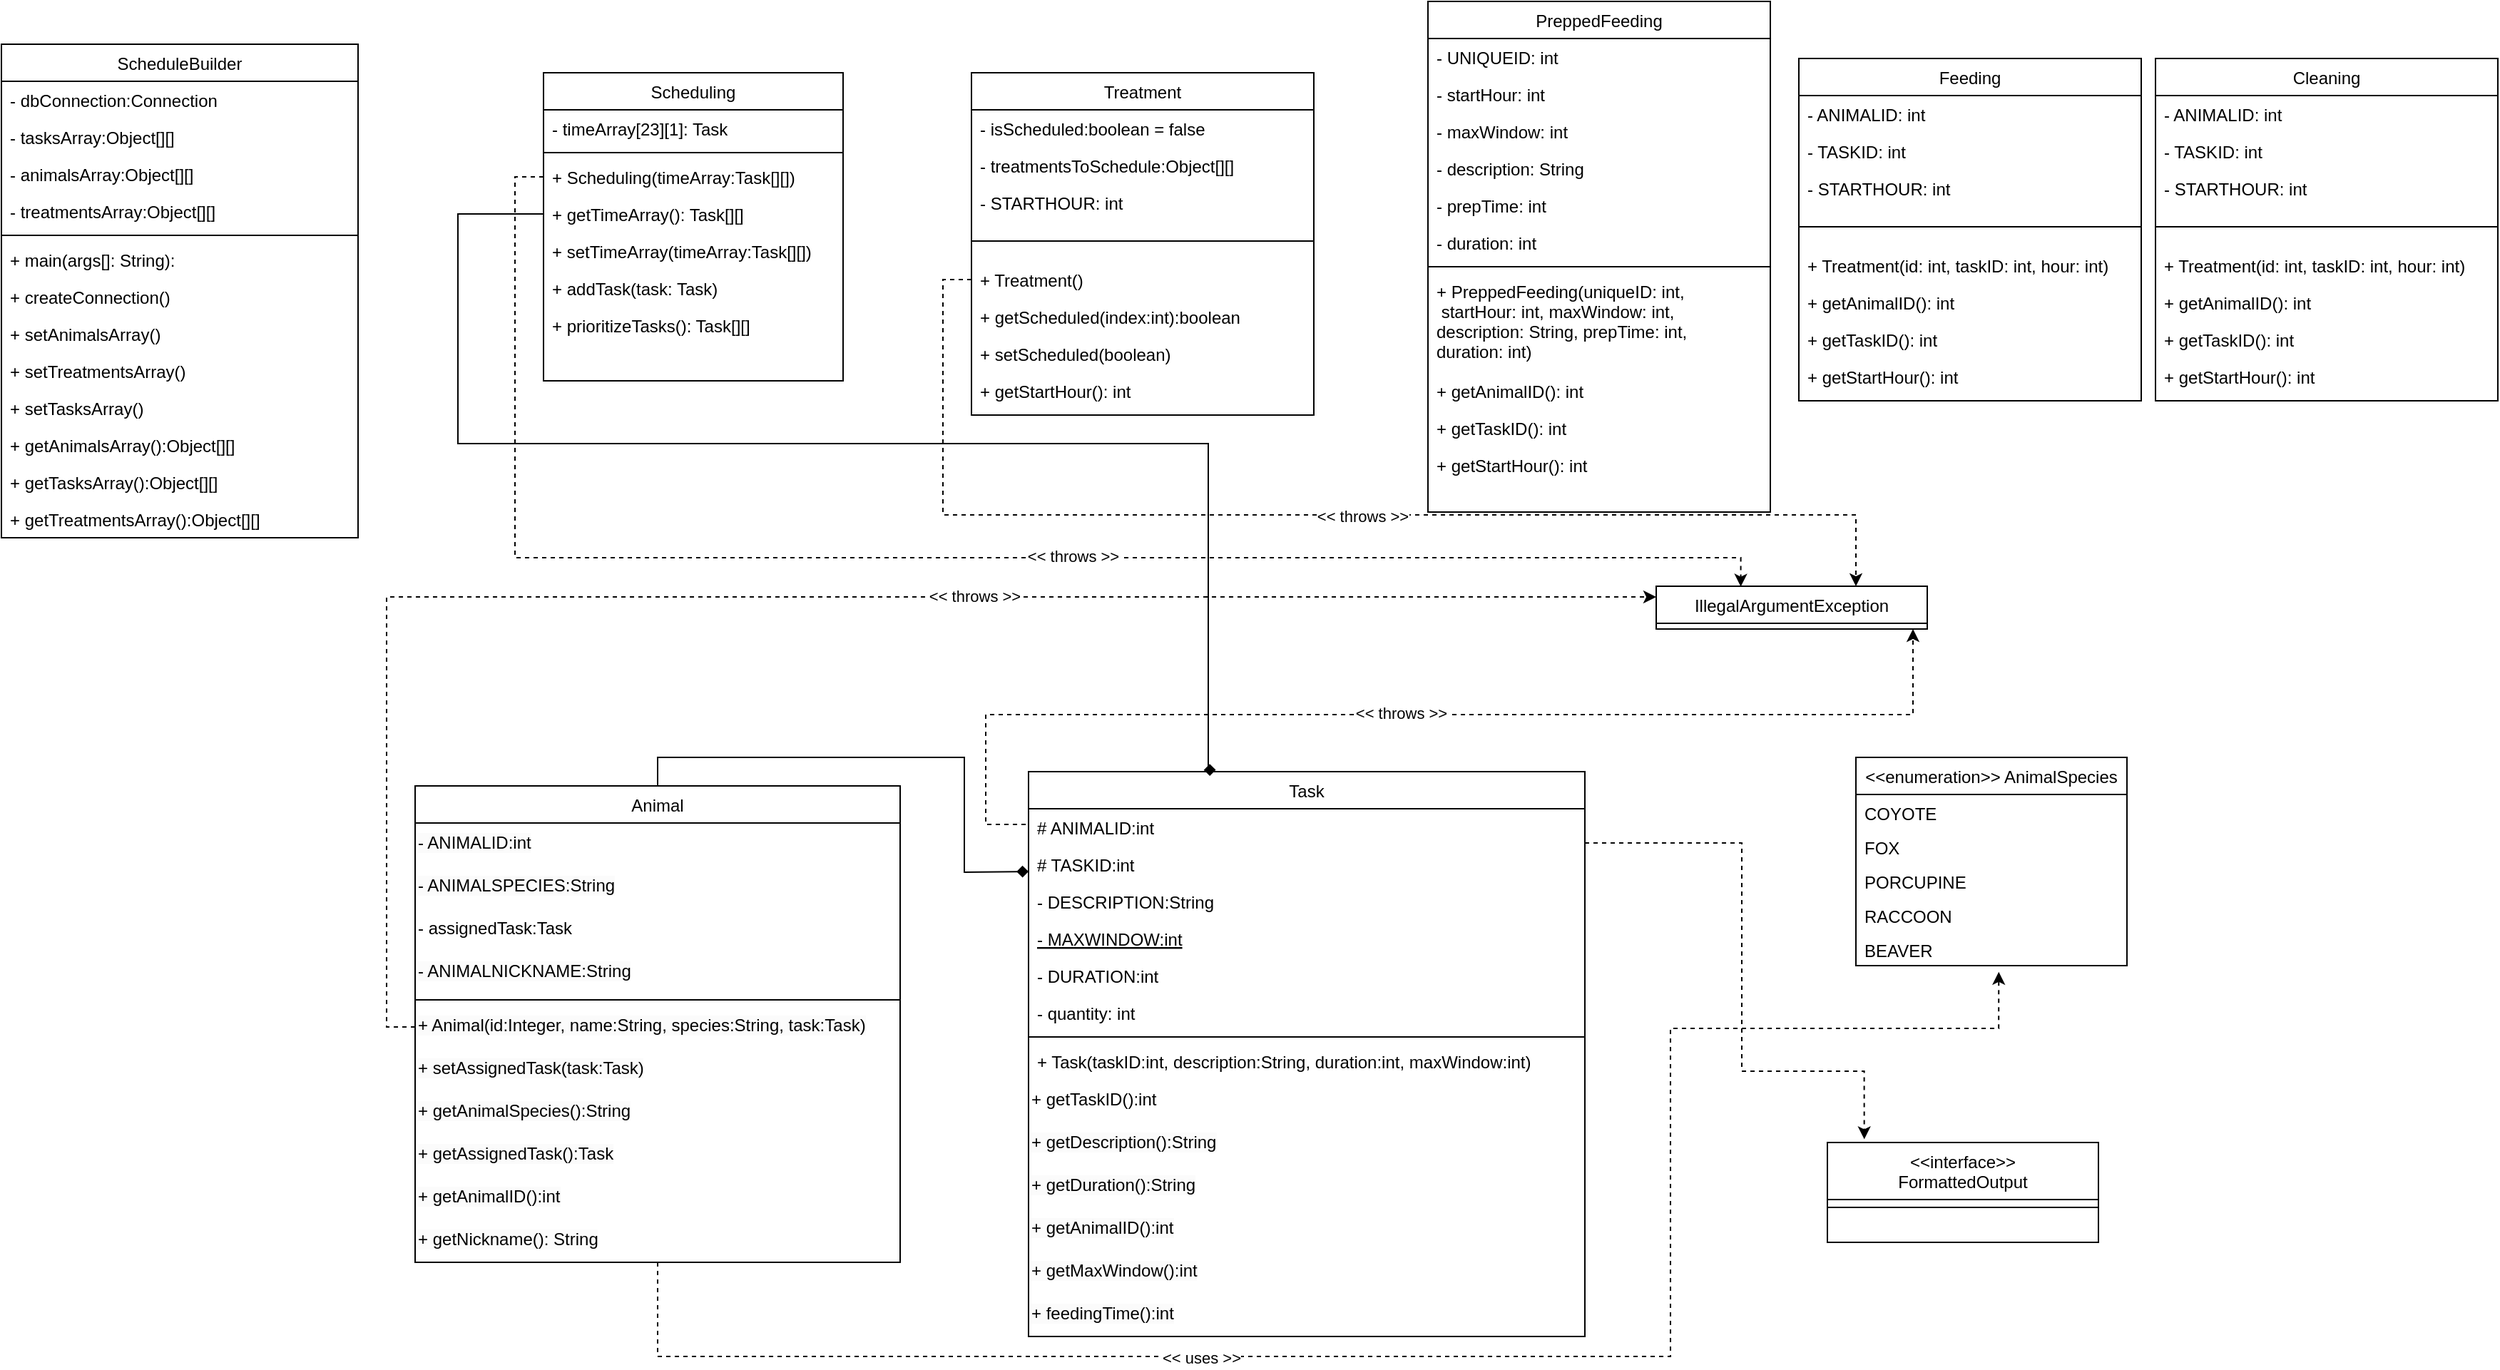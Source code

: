 <mxfile version="21.1.4" type="github">
  <diagram id="C5RBs43oDa-KdzZeNtuy" name="Page-1">
    <mxGraphModel dx="1557.7" dy="661" grid="1" gridSize="10" guides="1" tooltips="1" connect="1" arrows="1" fold="1" page="1" pageScale="1.1" pageWidth="827" pageHeight="1169" math="0" shadow="0">
      <root>
        <mxCell id="WIyWlLk6GJQsqaUBKTNV-0" />
        <mxCell id="WIyWlLk6GJQsqaUBKTNV-1" parent="WIyWlLk6GJQsqaUBKTNV-0" />
        <mxCell id="zkfFHV4jXpPFQw0GAbJ--0" value="Scheduling" style="swimlane;fontStyle=0;align=center;verticalAlign=top;childLayout=stackLayout;horizontal=1;startSize=26;horizontalStack=0;resizeParent=1;resizeLast=0;collapsible=1;marginBottom=0;rounded=0;shadow=0;strokeWidth=1;" parent="WIyWlLk6GJQsqaUBKTNV-1" vertex="1">
          <mxGeometry x="-110" y="50" width="210" height="216" as="geometry">
            <mxRectangle x="230" y="140" width="160" height="26" as="alternateBounds" />
          </mxGeometry>
        </mxCell>
        <mxCell id="zkfFHV4jXpPFQw0GAbJ--1" value="- timeArray[23][1]: Task" style="text;align=left;verticalAlign=top;spacingLeft=4;spacingRight=4;overflow=hidden;rotatable=0;points=[[0,0.5],[1,0.5]];portConstraint=eastwest;" parent="zkfFHV4jXpPFQw0GAbJ--0" vertex="1">
          <mxGeometry y="26" width="210" height="26" as="geometry" />
        </mxCell>
        <mxCell id="zkfFHV4jXpPFQw0GAbJ--4" value="" style="line;html=1;strokeWidth=1;align=left;verticalAlign=middle;spacingTop=-1;spacingLeft=3;spacingRight=3;rotatable=0;labelPosition=right;points=[];portConstraint=eastwest;" parent="zkfFHV4jXpPFQw0GAbJ--0" vertex="1">
          <mxGeometry y="52" width="210" height="8" as="geometry" />
        </mxCell>
        <mxCell id="zkfFHV4jXpPFQw0GAbJ--5" value="+ Scheduling(timeArray:Task[][])" style="text;align=left;verticalAlign=top;spacingLeft=4;spacingRight=4;overflow=hidden;rotatable=0;points=[[0,0.5],[1,0.5]];portConstraint=eastwest;" parent="zkfFHV4jXpPFQw0GAbJ--0" vertex="1">
          <mxGeometry y="60" width="210" height="26" as="geometry" />
        </mxCell>
        <mxCell id="ZW0RrzrD-icC0tRyj8_A-1" value="+ getTimeArray(): Task[][]" style="text;align=left;verticalAlign=top;spacingLeft=4;spacingRight=4;overflow=hidden;rotatable=0;points=[[0,0.5],[1,0.5]];portConstraint=eastwest;" parent="zkfFHV4jXpPFQw0GAbJ--0" vertex="1">
          <mxGeometry y="86" width="210" height="26" as="geometry" />
        </mxCell>
        <mxCell id="ZW0RrzrD-icC0tRyj8_A-2" value="+ setTimeArray(timeArray:Task[][])" style="text;align=left;verticalAlign=top;spacingLeft=4;spacingRight=4;overflow=hidden;rotatable=0;points=[[0,0.5],[1,0.5]];portConstraint=eastwest;" parent="zkfFHV4jXpPFQw0GAbJ--0" vertex="1">
          <mxGeometry y="112" width="210" height="26" as="geometry" />
        </mxCell>
        <mxCell id="ZW0RrzrD-icC0tRyj8_A-3" value="+ addTask(task: Task)" style="text;align=left;verticalAlign=top;spacingLeft=4;spacingRight=4;overflow=hidden;rotatable=0;points=[[0,0.5],[1,0.5]];portConstraint=eastwest;" parent="zkfFHV4jXpPFQw0GAbJ--0" vertex="1">
          <mxGeometry y="138" width="210" height="26" as="geometry" />
        </mxCell>
        <mxCell id="ZW0RrzrD-icC0tRyj8_A-4" value="+ prioritizeTasks(): Task[][]" style="text;align=left;verticalAlign=top;spacingLeft=4;spacingRight=4;overflow=hidden;rotatable=0;points=[[0,0.5],[1,0.5]];portConstraint=eastwest;" parent="zkfFHV4jXpPFQw0GAbJ--0" vertex="1">
          <mxGeometry y="164" width="210" height="26" as="geometry" />
        </mxCell>
        <mxCell id="ZW0RrzrD-icC0tRyj8_A-36" value="Treatment" style="swimlane;fontStyle=0;align=center;verticalAlign=top;childLayout=stackLayout;horizontal=1;startSize=26;horizontalStack=0;resizeParent=1;resizeLast=0;collapsible=1;marginBottom=0;rounded=0;shadow=0;strokeWidth=1;" parent="WIyWlLk6GJQsqaUBKTNV-1" vertex="1">
          <mxGeometry x="190" y="50" width="240" height="240" as="geometry">
            <mxRectangle x="230" y="140" width="160" height="26" as="alternateBounds" />
          </mxGeometry>
        </mxCell>
        <mxCell id="ZW0RrzrD-icC0tRyj8_A-37" value="- isScheduled:boolean = false" style="text;align=left;verticalAlign=top;spacingLeft=4;spacingRight=4;overflow=hidden;rotatable=0;points=[[0,0.5],[1,0.5]];portConstraint=eastwest;" parent="ZW0RrzrD-icC0tRyj8_A-36" vertex="1">
          <mxGeometry y="26" width="240" height="26" as="geometry" />
        </mxCell>
        <mxCell id="ZW0RrzrD-icC0tRyj8_A-38" value="- treatmentsToSchedule:Object[][]" style="text;align=left;verticalAlign=top;spacingLeft=4;spacingRight=4;overflow=hidden;rotatable=0;points=[[0,0.5],[1,0.5]];portConstraint=eastwest;" parent="ZW0RrzrD-icC0tRyj8_A-36" vertex="1">
          <mxGeometry y="52" width="240" height="26" as="geometry" />
        </mxCell>
        <mxCell id="ZW0RrzrD-icC0tRyj8_A-39" value="- STARTHOUR: int" style="text;align=left;verticalAlign=top;spacingLeft=4;spacingRight=4;overflow=hidden;rotatable=0;points=[[0,0.5],[1,0.5]];portConstraint=eastwest;" parent="ZW0RrzrD-icC0tRyj8_A-36" vertex="1">
          <mxGeometry y="78" width="240" height="26" as="geometry" />
        </mxCell>
        <mxCell id="ZW0RrzrD-icC0tRyj8_A-40" value="" style="line;html=1;strokeWidth=1;align=left;verticalAlign=middle;spacingTop=-1;spacingLeft=3;spacingRight=3;rotatable=0;labelPosition=right;points=[];portConstraint=eastwest;" parent="ZW0RrzrD-icC0tRyj8_A-36" vertex="1">
          <mxGeometry y="104" width="240" height="28" as="geometry" />
        </mxCell>
        <mxCell id="ZW0RrzrD-icC0tRyj8_A-41" value="+ Treatment()" style="text;align=left;verticalAlign=top;spacingLeft=4;spacingRight=4;overflow=hidden;rotatable=0;points=[[0,0.5],[1,0.5]];portConstraint=eastwest;" parent="ZW0RrzrD-icC0tRyj8_A-36" vertex="1">
          <mxGeometry y="132" width="240" height="26" as="geometry" />
        </mxCell>
        <mxCell id="ZW0RrzrD-icC0tRyj8_A-42" value="+ getScheduled(index:int):boolean" style="text;align=left;verticalAlign=top;spacingLeft=4;spacingRight=4;overflow=hidden;rotatable=0;points=[[0,0.5],[1,0.5]];portConstraint=eastwest;" parent="ZW0RrzrD-icC0tRyj8_A-36" vertex="1">
          <mxGeometry y="158" width="240" height="26" as="geometry" />
        </mxCell>
        <mxCell id="ZW0RrzrD-icC0tRyj8_A-43" value="+ setScheduled(boolean)" style="text;align=left;verticalAlign=top;spacingLeft=4;spacingRight=4;overflow=hidden;rotatable=0;points=[[0,0.5],[1,0.5]];portConstraint=eastwest;" parent="ZW0RrzrD-icC0tRyj8_A-36" vertex="1">
          <mxGeometry y="184" width="240" height="26" as="geometry" />
        </mxCell>
        <mxCell id="ZW0RrzrD-icC0tRyj8_A-44" value="+ getStartHour(): int" style="text;align=left;verticalAlign=top;spacingLeft=4;spacingRight=4;overflow=hidden;rotatable=0;points=[[0,0.5],[1,0.5]];portConstraint=eastwest;" parent="ZW0RrzrD-icC0tRyj8_A-36" vertex="1">
          <mxGeometry y="210" width="240" height="26" as="geometry" />
        </mxCell>
        <mxCell id="ZW0RrzrD-icC0tRyj8_A-49" value="IllegalArgumentException" style="swimlane;fontStyle=0;align=center;verticalAlign=top;childLayout=stackLayout;horizontal=1;startSize=26;horizontalStack=0;resizeParent=1;resizeLast=0;collapsible=1;marginBottom=0;rounded=0;shadow=0;strokeWidth=1;" parent="WIyWlLk6GJQsqaUBKTNV-1" vertex="1">
          <mxGeometry x="670" y="410" width="190" height="30" as="geometry">
            <mxRectangle x="230" y="140" width="160" height="26" as="alternateBounds" />
          </mxGeometry>
        </mxCell>
        <mxCell id="MWhVOauzqkZ6uhxggD3B-0" value="&lt;&lt;enumeration&gt;&gt; AnimalSpecies" style="swimlane;fontStyle=0;align=center;verticalAlign=top;childLayout=stackLayout;horizontal=1;startSize=26;horizontalStack=0;resizeParent=1;resizeLast=0;collapsible=1;marginBottom=0;rounded=0;shadow=0;strokeWidth=1;" parent="WIyWlLk6GJQsqaUBKTNV-1" vertex="1">
          <mxGeometry x="810" y="530" width="190" height="146" as="geometry">
            <mxRectangle x="230" y="140" width="160" height="26" as="alternateBounds" />
          </mxGeometry>
        </mxCell>
        <mxCell id="MWhVOauzqkZ6uhxggD3B-1" value="COYOTE" style="text;align=left;verticalAlign=top;spacingLeft=4;spacingRight=4;overflow=hidden;rotatable=0;points=[[0,0.5],[1,0.5]];portConstraint=eastwest;" parent="MWhVOauzqkZ6uhxggD3B-0" vertex="1">
          <mxGeometry y="26" width="190" height="24" as="geometry" />
        </mxCell>
        <mxCell id="MWhVOauzqkZ6uhxggD3B-2" value="FOX" style="text;align=left;verticalAlign=top;spacingLeft=4;spacingRight=4;overflow=hidden;rotatable=0;points=[[0,0.5],[1,0.5]];portConstraint=eastwest;" parent="MWhVOauzqkZ6uhxggD3B-0" vertex="1">
          <mxGeometry y="50" width="190" height="24" as="geometry" />
        </mxCell>
        <mxCell id="MWhVOauzqkZ6uhxggD3B-3" value="PORCUPINE" style="text;align=left;verticalAlign=top;spacingLeft=4;spacingRight=4;overflow=hidden;rotatable=0;points=[[0,0.5],[1,0.5]];portConstraint=eastwest;" parent="MWhVOauzqkZ6uhxggD3B-0" vertex="1">
          <mxGeometry y="74" width="190" height="24" as="geometry" />
        </mxCell>
        <mxCell id="MWhVOauzqkZ6uhxggD3B-4" value="RACCOON" style="text;align=left;verticalAlign=top;spacingLeft=4;spacingRight=4;overflow=hidden;rotatable=0;points=[[0,0.5],[1,0.5]];portConstraint=eastwest;" parent="MWhVOauzqkZ6uhxggD3B-0" vertex="1">
          <mxGeometry y="98" width="190" height="24" as="geometry" />
        </mxCell>
        <mxCell id="MWhVOauzqkZ6uhxggD3B-5" value="BEAVER" style="text;align=left;verticalAlign=top;spacingLeft=4;spacingRight=4;overflow=hidden;rotatable=0;points=[[0,0.5],[1,0.5]];portConstraint=eastwest;" parent="MWhVOauzqkZ6uhxggD3B-0" vertex="1">
          <mxGeometry y="122" width="190" height="24" as="geometry" />
        </mxCell>
        <mxCell id="wYJPWy9gco-9xSvVVbpw-0" value="Task" style="swimlane;fontStyle=0;align=center;verticalAlign=top;childLayout=stackLayout;horizontal=1;startSize=26;horizontalStack=0;resizeParent=1;resizeLast=0;collapsible=1;marginBottom=0;rounded=0;shadow=0;strokeWidth=1;" parent="WIyWlLk6GJQsqaUBKTNV-1" vertex="1">
          <mxGeometry x="230" y="540" width="390" height="396" as="geometry">
            <mxRectangle x="340" y="380" width="170" height="26" as="alternateBounds" />
          </mxGeometry>
        </mxCell>
        <mxCell id="2jZy0U7wywk8r4YD3ioU-0" value="# ANIMALID:int&#xa;" style="text;align=left;verticalAlign=top;spacingLeft=4;spacingRight=4;overflow=hidden;rotatable=0;points=[[0,0.5],[1,0.5]];portConstraint=eastwest;" parent="wYJPWy9gco-9xSvVVbpw-0" vertex="1">
          <mxGeometry y="26" width="390" height="26" as="geometry" />
        </mxCell>
        <mxCell id="2jZy0U7wywk8r4YD3ioU-1" value="# TASKID:int&#xa;" style="text;align=left;verticalAlign=top;spacingLeft=4;spacingRight=4;overflow=hidden;rotatable=0;points=[[0,0.5],[1,0.5]];portConstraint=eastwest;" parent="wYJPWy9gco-9xSvVVbpw-0" vertex="1">
          <mxGeometry y="52" width="390" height="26" as="geometry" />
        </mxCell>
        <mxCell id="2jZy0U7wywk8r4YD3ioU-2" value="- DESCRIPTION:String&#xa;" style="text;align=left;verticalAlign=top;spacingLeft=4;spacingRight=4;overflow=hidden;rotatable=0;points=[[0,0.5],[1,0.5]];portConstraint=eastwest;" parent="wYJPWy9gco-9xSvVVbpw-0" vertex="1">
          <mxGeometry y="78" width="390" height="26" as="geometry" />
        </mxCell>
        <mxCell id="2jZy0U7wywk8r4YD3ioU-4" value="- MAXWINDOW:int&#xa;" style="text;align=left;verticalAlign=top;spacingLeft=4;spacingRight=4;overflow=hidden;rotatable=0;points=[[0,0.5],[1,0.5]];portConstraint=eastwest;fontStyle=4" parent="wYJPWy9gco-9xSvVVbpw-0" vertex="1">
          <mxGeometry y="104" width="390" height="26" as="geometry" />
        </mxCell>
        <mxCell id="2jZy0U7wywk8r4YD3ioU-3" value="- DURATION:int&#xa;" style="text;align=left;verticalAlign=top;spacingLeft=4;spacingRight=4;overflow=hidden;rotatable=0;points=[[0,0.5],[1,0.5]];portConstraint=eastwest;" parent="wYJPWy9gco-9xSvVVbpw-0" vertex="1">
          <mxGeometry y="130" width="390" height="26" as="geometry" />
        </mxCell>
        <mxCell id="rJaKhChRW_eWlDIYGMEC-9" value="- quantity: int" style="text;align=left;verticalAlign=top;spacingLeft=4;spacingRight=4;overflow=hidden;rotatable=0;points=[[0,0.5],[1,0.5]];portConstraint=eastwest;" parent="wYJPWy9gco-9xSvVVbpw-0" vertex="1">
          <mxGeometry y="156" width="390" height="26" as="geometry" />
        </mxCell>
        <mxCell id="wYJPWy9gco-9xSvVVbpw-2" value="" style="line;html=1;strokeWidth=1;align=left;verticalAlign=middle;spacingTop=-1;spacingLeft=3;spacingRight=3;rotatable=0;labelPosition=right;points=[];portConstraint=eastwest;" parent="wYJPWy9gco-9xSvVVbpw-0" vertex="1">
          <mxGeometry y="182" width="390" height="8" as="geometry" />
        </mxCell>
        <mxCell id="2jZy0U7wywk8r4YD3ioU-5" value="+ Task(taskID:int, description:String, duration:int, maxWindow:int)" style="text;align=left;verticalAlign=top;spacingLeft=4;spacingRight=4;overflow=hidden;rotatable=0;points=[[0,0.5],[1,0.5]];portConstraint=eastwest;" parent="wYJPWy9gco-9xSvVVbpw-0" vertex="1">
          <mxGeometry y="190" width="390" height="26" as="geometry" />
        </mxCell>
        <mxCell id="2jZy0U7wywk8r4YD3ioU-6" value="+ getTaskID():int" style="text;whiteSpace=wrap;html=1;" parent="wYJPWy9gco-9xSvVVbpw-0" vertex="1">
          <mxGeometry y="216" width="390" height="30" as="geometry" />
        </mxCell>
        <mxCell id="2jZy0U7wywk8r4YD3ioU-7" value="&lt;meta charset=&quot;utf-8&quot;&gt;&lt;span style=&quot;color: rgb(0, 0, 0); font-family: Helvetica; font-size: 12px; font-style: normal; font-variant-ligatures: normal; font-variant-caps: normal; font-weight: 400; letter-spacing: normal; orphans: 2; text-align: left; text-indent: 0px; text-transform: none; widows: 2; word-spacing: 0px; -webkit-text-stroke-width: 0px; background-color: rgb(251, 251, 251); text-decoration-thickness: initial; text-decoration-style: initial; text-decoration-color: initial; float: none; display: inline !important;&quot;&gt;+ getDescription():String&lt;/span&gt;&lt;br style=&quot;border-color: var(--border-color); color: rgb(0, 0, 0); font-family: Helvetica; font-size: 12px; font-style: normal; font-variant-ligatures: normal; font-variant-caps: normal; font-weight: 400; letter-spacing: normal; orphans: 2; text-align: left; text-indent: 0px; text-transform: none; widows: 2; word-spacing: 0px; -webkit-text-stroke-width: 0px; background-color: rgb(251, 251, 251); text-decoration-thickness: initial; text-decoration-style: initial; text-decoration-color: initial;&quot;&gt;" style="text;whiteSpace=wrap;html=1;" parent="wYJPWy9gco-9xSvVVbpw-0" vertex="1">
          <mxGeometry y="246" width="390" height="30" as="geometry" />
        </mxCell>
        <mxCell id="2jZy0U7wywk8r4YD3ioU-8" value="&lt;meta charset=&quot;utf-8&quot;&gt;&lt;span style=&quot;color: rgb(0, 0, 0); font-family: Helvetica; font-size: 12px; font-style: normal; font-variant-ligatures: normal; font-variant-caps: normal; font-weight: 400; letter-spacing: normal; orphans: 2; text-align: left; text-indent: 0px; text-transform: none; widows: 2; word-spacing: 0px; -webkit-text-stroke-width: 0px; background-color: rgb(251, 251, 251); text-decoration-thickness: initial; text-decoration-style: initial; text-decoration-color: initial; float: none; display: inline !important;&quot;&gt;+ getDuration():String&lt;/span&gt;&lt;br style=&quot;border-color: var(--border-color); color: rgb(0, 0, 0); font-family: Helvetica; font-size: 12px; font-style: normal; font-variant-ligatures: normal; font-variant-caps: normal; font-weight: 400; letter-spacing: normal; orphans: 2; text-align: left; text-indent: 0px; text-transform: none; widows: 2; word-spacing: 0px; -webkit-text-stroke-width: 0px; background-color: rgb(251, 251, 251); text-decoration-thickness: initial; text-decoration-style: initial; text-decoration-color: initial;&quot;&gt;" style="text;whiteSpace=wrap;html=1;" parent="wYJPWy9gco-9xSvVVbpw-0" vertex="1">
          <mxGeometry y="276" width="390" height="30" as="geometry" />
        </mxCell>
        <mxCell id="2jZy0U7wywk8r4YD3ioU-10" value="&lt;meta charset=&quot;utf-8&quot;&gt;&lt;span style=&quot;color: rgb(0, 0, 0); font-family: Helvetica; font-size: 12px; font-style: normal; font-variant-ligatures: normal; font-variant-caps: normal; font-weight: 400; letter-spacing: normal; orphans: 2; text-align: left; text-indent: 0px; text-transform: none; widows: 2; word-spacing: 0px; -webkit-text-stroke-width: 0px; background-color: rgb(251, 251, 251); text-decoration-thickness: initial; text-decoration-style: initial; text-decoration-color: initial; float: none; display: inline !important;&quot;&gt;+ getAnimalID():int&lt;/span&gt;&lt;br style=&quot;border-color: var(--border-color); color: rgb(0, 0, 0); font-family: Helvetica; font-size: 12px; font-style: normal; font-variant-ligatures: normal; font-variant-caps: normal; font-weight: 400; letter-spacing: normal; orphans: 2; text-align: left; text-indent: 0px; text-transform: none; widows: 2; word-spacing: 0px; -webkit-text-stroke-width: 0px; background-color: rgb(251, 251, 251); text-decoration-thickness: initial; text-decoration-style: initial; text-decoration-color: initial;&quot;&gt;" style="text;whiteSpace=wrap;html=1;" parent="wYJPWy9gco-9xSvVVbpw-0" vertex="1">
          <mxGeometry y="306" width="390" height="30" as="geometry" />
        </mxCell>
        <mxCell id="2jZy0U7wywk8r4YD3ioU-9" value="&lt;meta charset=&quot;utf-8&quot;&gt;&lt;span style=&quot;color: rgb(0, 0, 0); font-family: Helvetica; font-size: 12px; font-style: normal; font-variant-ligatures: normal; font-variant-caps: normal; font-weight: 400; letter-spacing: normal; orphans: 2; text-align: left; text-indent: 0px; text-transform: none; widows: 2; word-spacing: 0px; -webkit-text-stroke-width: 0px; background-color: rgb(251, 251, 251); text-decoration-thickness: initial; text-decoration-style: initial; text-decoration-color: initial; float: none; display: inline !important;&quot;&gt;+ getMaxWindow():int&lt;/span&gt;&lt;br style=&quot;border-color: var(--border-color); color: rgb(0, 0, 0); font-family: Helvetica; font-size: 12px; font-style: normal; font-variant-ligatures: normal; font-variant-caps: normal; font-weight: 400; letter-spacing: normal; orphans: 2; text-align: left; text-indent: 0px; text-transform: none; widows: 2; word-spacing: 0px; -webkit-text-stroke-width: 0px; background-color: rgb(251, 251, 251); text-decoration-thickness: initial; text-decoration-style: initial; text-decoration-color: initial;&quot;&gt;" style="text;whiteSpace=wrap;html=1;" parent="wYJPWy9gco-9xSvVVbpw-0" vertex="1">
          <mxGeometry y="336" width="390" height="30" as="geometry" />
        </mxCell>
        <mxCell id="2jZy0U7wywk8r4YD3ioU-11" value="&lt;meta charset=&quot;utf-8&quot;&gt;&lt;span style=&quot;color: rgb(0, 0, 0); font-family: Helvetica; font-size: 12px; font-style: normal; font-variant-ligatures: normal; font-variant-caps: normal; font-weight: 400; letter-spacing: normal; orphans: 2; text-align: left; text-indent: 0px; text-transform: none; widows: 2; word-spacing: 0px; -webkit-text-stroke-width: 0px; background-color: rgb(251, 251, 251); text-decoration-thickness: initial; text-decoration-style: initial; text-decoration-color: initial; float: none; display: inline !important;&quot;&gt;+ feedingTime():int&lt;/span&gt;" style="text;whiteSpace=wrap;html=1;" parent="wYJPWy9gco-9xSvVVbpw-0" vertex="1">
          <mxGeometry y="366" width="390" height="30" as="geometry" />
        </mxCell>
        <mxCell id="iai8KwxCSRWLVhYw6KOw-28" style="edgeStyle=orthogonalEdgeStyle;rounded=0;orthogonalLoop=1;jettySize=auto;html=1;exitX=0.5;exitY=0;exitDx=0;exitDy=0;endArrow=diamond;endFill=1;" parent="WIyWlLk6GJQsqaUBKTNV-1" source="wYJPWy9gco-9xSvVVbpw-4" edge="1">
          <mxGeometry relative="1" as="geometry">
            <mxPoint x="230" y="610" as="targetPoint" />
          </mxGeometry>
        </mxCell>
        <mxCell id="wYJPWy9gco-9xSvVVbpw-4" value="Animal" style="swimlane;fontStyle=0;align=center;verticalAlign=top;childLayout=stackLayout;horizontal=1;startSize=26;horizontalStack=0;resizeParent=1;resizeLast=0;collapsible=1;marginBottom=0;rounded=0;shadow=0;strokeWidth=1;" parent="WIyWlLk6GJQsqaUBKTNV-1" vertex="1">
          <mxGeometry x="-200" y="550" width="340" height="334" as="geometry">
            <mxRectangle x="340" y="380" width="170" height="26" as="alternateBounds" />
          </mxGeometry>
        </mxCell>
        <mxCell id="2jZy0U7wywk8r4YD3ioU-12" value="&lt;meta charset=&quot;utf-8&quot;&gt;&lt;span style=&quot;color: rgb(0, 0, 0); font-family: Helvetica; font-size: 12px; font-style: normal; font-variant-ligatures: normal; font-variant-caps: normal; font-weight: 400; letter-spacing: normal; orphans: 2; text-align: left; text-indent: 0px; text-transform: none; widows: 2; word-spacing: 0px; -webkit-text-stroke-width: 0px; background-color: rgb(251, 251, 251); text-decoration-thickness: initial; text-decoration-style: initial; text-decoration-color: initial; float: none; display: inline !important;&quot;&gt;- ANIMALID:int&lt;/span&gt;&lt;br style=&quot;border-color: var(--border-color); padding: 0px; margin: 0px; color: rgb(0, 0, 0); font-family: Helvetica; font-size: 12px; font-style: normal; font-variant-ligatures: normal; font-variant-caps: normal; font-weight: 400; letter-spacing: normal; orphans: 2; text-align: left; text-indent: 0px; text-transform: none; widows: 2; word-spacing: 0px; -webkit-text-stroke-width: 0px; background-color: rgb(251, 251, 251); text-decoration-thickness: initial; text-decoration-style: initial; text-decoration-color: initial;&quot;&gt;" style="text;whiteSpace=wrap;html=1;" parent="wYJPWy9gco-9xSvVVbpw-4" vertex="1">
          <mxGeometry y="26" width="340" height="30" as="geometry" />
        </mxCell>
        <mxCell id="2jZy0U7wywk8r4YD3ioU-14" value="&lt;meta charset=&quot;utf-8&quot;&gt;&lt;span style=&quot;color: rgb(0, 0, 0); font-family: Helvetica; font-size: 12px; font-style: normal; font-variant-ligatures: normal; font-variant-caps: normal; font-weight: 400; letter-spacing: normal; orphans: 2; text-align: left; text-indent: 0px; text-transform: none; widows: 2; word-spacing: 0px; -webkit-text-stroke-width: 0px; background-color: rgb(251, 251, 251); text-decoration-thickness: initial; text-decoration-style: initial; text-decoration-color: initial; float: none; display: inline !important;&quot;&gt;- ANIMALSPECIES:String&lt;/span&gt;&lt;br style=&quot;border-color: var(--border-color); padding: 0px; margin: 0px; color: rgb(0, 0, 0); font-family: Helvetica; font-size: 12px; font-style: normal; font-variant-ligatures: normal; font-variant-caps: normal; font-weight: 400; letter-spacing: normal; orphans: 2; text-align: left; text-indent: 0px; text-transform: none; widows: 2; word-spacing: 0px; -webkit-text-stroke-width: 0px; background-color: rgb(251, 251, 251); text-decoration-thickness: initial; text-decoration-style: initial; text-decoration-color: initial;&quot;&gt;" style="text;whiteSpace=wrap;html=1;" parent="wYJPWy9gco-9xSvVVbpw-4" vertex="1">
          <mxGeometry y="56" width="340" height="30" as="geometry" />
        </mxCell>
        <mxCell id="2jZy0U7wywk8r4YD3ioU-15" value="- assignedTask:Task&lt;div style=&quot;border-color: var(--border-color); padding: 0px; margin: 0px;&quot;&gt;&lt;br style=&quot;border-color: var(--border-color); padding: 0px; margin: 0px; color: rgb(0, 0, 0); font-family: Helvetica; font-size: 12px; font-style: normal; font-variant-ligatures: normal; font-variant-caps: normal; font-weight: 400; letter-spacing: normal; orphans: 2; text-align: left; text-indent: 0px; text-transform: none; widows: 2; word-spacing: 0px; -webkit-text-stroke-width: 0px; background-color: rgb(251, 251, 251); text-decoration-thickness: initial; text-decoration-style: initial; text-decoration-color: initial;&quot;&gt;&lt;/div&gt;" style="text;whiteSpace=wrap;html=1;" parent="wYJPWy9gco-9xSvVVbpw-4" vertex="1">
          <mxGeometry y="86" width="340" height="30" as="geometry" />
        </mxCell>
        <mxCell id="2jZy0U7wywk8r4YD3ioU-13" value="&lt;meta charset=&quot;utf-8&quot;&gt;&lt;span style=&quot;color: rgb(0, 0, 0); font-family: Helvetica; font-size: 12px; font-style: normal; font-variant-ligatures: normal; font-variant-caps: normal; font-weight: 400; letter-spacing: normal; orphans: 2; text-align: left; text-indent: 0px; text-transform: none; widows: 2; word-spacing: 0px; -webkit-text-stroke-width: 0px; background-color: rgb(251, 251, 251); text-decoration-thickness: initial; text-decoration-style: initial; text-decoration-color: initial; float: none; display: inline !important;&quot;&gt;- ANIMALNICKNAME:String&lt;/span&gt;&lt;br style=&quot;border-color: var(--border-color); padding: 0px; margin: 0px; color: rgb(0, 0, 0); font-family: Helvetica; font-size: 12px; font-style: normal; font-variant-ligatures: normal; font-variant-caps: normal; font-weight: 400; letter-spacing: normal; orphans: 2; text-align: left; text-indent: 0px; text-transform: none; widows: 2; word-spacing: 0px; -webkit-text-stroke-width: 0px; background-color: rgb(251, 251, 251); text-decoration-thickness: initial; text-decoration-style: initial; text-decoration-color: initial;&quot;&gt;" style="text;whiteSpace=wrap;html=1;" parent="wYJPWy9gco-9xSvVVbpw-4" vertex="1">
          <mxGeometry y="116" width="340" height="30" as="geometry" />
        </mxCell>
        <mxCell id="wYJPWy9gco-9xSvVVbpw-6" value="" style="line;html=1;strokeWidth=1;align=left;verticalAlign=middle;spacingTop=-1;spacingLeft=3;spacingRight=3;rotatable=0;labelPosition=right;points=[];portConstraint=eastwest;" parent="wYJPWy9gco-9xSvVVbpw-4" vertex="1">
          <mxGeometry y="146" width="340" height="8" as="geometry" />
        </mxCell>
        <mxCell id="2jZy0U7wywk8r4YD3ioU-16" value="&lt;meta charset=&quot;utf-8&quot;&gt;&lt;span style=&quot;color: rgb(0, 0, 0); font-family: Helvetica; font-size: 12px; font-style: normal; font-variant-ligatures: normal; font-variant-caps: normal; font-weight: 400; letter-spacing: normal; orphans: 2; text-align: left; text-indent: 0px; text-transform: none; widows: 2; word-spacing: 0px; -webkit-text-stroke-width: 0px; background-color: rgb(251, 251, 251); text-decoration-thickness: initial; text-decoration-style: initial; text-decoration-color: initial; float: none; display: inline !important;&quot;&gt;+ Animal(id:Integer, name:String, species:String, task:Task)&lt;/span&gt;&lt;br style=&quot;border-color: var(--border-color); color: rgb(0, 0, 0); font-family: Helvetica; font-size: 12px; font-style: normal; font-variant-ligatures: normal; font-variant-caps: normal; font-weight: 400; letter-spacing: normal; orphans: 2; text-align: left; text-indent: 0px; text-transform: none; widows: 2; word-spacing: 0px; -webkit-text-stroke-width: 0px; background-color: rgb(251, 251, 251); text-decoration-thickness: initial; text-decoration-style: initial; text-decoration-color: initial;&quot;&gt;" style="text;whiteSpace=wrap;html=1;" parent="wYJPWy9gco-9xSvVVbpw-4" vertex="1">
          <mxGeometry y="154" width="340" height="30" as="geometry" />
        </mxCell>
        <mxCell id="2jZy0U7wywk8r4YD3ioU-17" value="&lt;span style=&quot;color: rgb(0, 0, 0); font-family: Helvetica; font-size: 12px; font-style: normal; font-variant-ligatures: normal; font-variant-caps: normal; font-weight: 400; letter-spacing: normal; orphans: 2; text-align: left; text-indent: 0px; text-transform: none; widows: 2; word-spacing: 0px; -webkit-text-stroke-width: 0px; background-color: rgb(251, 251, 251); text-decoration-thickness: initial; text-decoration-style: initial; text-decoration-color: initial; float: none; display: inline !important;&quot;&gt;+ setAssignedTask(task:Task)&lt;/span&gt;" style="text;whiteSpace=wrap;html=1;" parent="wYJPWy9gco-9xSvVVbpw-4" vertex="1">
          <mxGeometry y="184" width="340" height="30" as="geometry" />
        </mxCell>
        <mxCell id="2jZy0U7wywk8r4YD3ioU-19" value="&lt;span style=&quot;color: rgb(0, 0, 0); font-family: Helvetica; font-size: 12px; font-style: normal; font-variant-ligatures: normal; font-variant-caps: normal; font-weight: 400; letter-spacing: normal; orphans: 2; text-align: left; text-indent: 0px; text-transform: none; widows: 2; word-spacing: 0px; -webkit-text-stroke-width: 0px; background-color: rgb(251, 251, 251); text-decoration-thickness: initial; text-decoration-style: initial; text-decoration-color: initial; float: none; display: inline !important;&quot;&gt;+ getAnimalSpecies():String&lt;/span&gt;" style="text;whiteSpace=wrap;html=1;" parent="wYJPWy9gco-9xSvVVbpw-4" vertex="1">
          <mxGeometry y="214" width="340" height="30" as="geometry" />
        </mxCell>
        <mxCell id="2jZy0U7wywk8r4YD3ioU-20" value="&lt;span style=&quot;color: rgb(0, 0, 0); font-family: Helvetica; font-size: 12px; font-style: normal; font-variant-ligatures: normal; font-variant-caps: normal; font-weight: 400; letter-spacing: normal; orphans: 2; text-align: left; text-indent: 0px; text-transform: none; widows: 2; word-spacing: 0px; -webkit-text-stroke-width: 0px; background-color: rgb(251, 251, 251); text-decoration-thickness: initial; text-decoration-style: initial; text-decoration-color: initial; float: none; display: inline !important;&quot;&gt;+ getAssignedTask():Task&lt;/span&gt;" style="text;whiteSpace=wrap;html=1;" parent="wYJPWy9gco-9xSvVVbpw-4" vertex="1">
          <mxGeometry y="244" width="340" height="30" as="geometry" />
        </mxCell>
        <mxCell id="2jZy0U7wywk8r4YD3ioU-18" value="&lt;meta charset=&quot;utf-8&quot;&gt;&lt;span style=&quot;color: rgb(0, 0, 0); font-family: Helvetica; font-size: 12px; font-style: normal; font-variant-ligatures: normal; font-variant-caps: normal; font-weight: 400; letter-spacing: normal; orphans: 2; text-align: left; text-indent: 0px; text-transform: none; widows: 2; word-spacing: 0px; -webkit-text-stroke-width: 0px; background-color: rgb(251, 251, 251); text-decoration-thickness: initial; text-decoration-style: initial; text-decoration-color: initial; float: none; display: inline !important;&quot;&gt;+ getAnimalID():int&lt;/span&gt;&lt;br style=&quot;border-color: var(--border-color); color: rgb(0, 0, 0); font-family: Helvetica; font-size: 12px; font-style: normal; font-variant-ligatures: normal; font-variant-caps: normal; font-weight: 400; letter-spacing: normal; orphans: 2; text-align: left; text-indent: 0px; text-transform: none; widows: 2; word-spacing: 0px; -webkit-text-stroke-width: 0px; background-color: rgb(251, 251, 251); text-decoration-thickness: initial; text-decoration-style: initial; text-decoration-color: initial;&quot;&gt;" style="text;whiteSpace=wrap;html=1;" parent="wYJPWy9gco-9xSvVVbpw-4" vertex="1">
          <mxGeometry y="274" width="340" height="30" as="geometry" />
        </mxCell>
        <mxCell id="0lbH8aEp9QwGblIDrLCp-0" value="&lt;span style=&quot;color: rgb(0, 0, 0); font-family: Helvetica; font-size: 12px; font-style: normal; font-variant-ligatures: normal; font-variant-caps: normal; font-weight: 400; letter-spacing: normal; orphans: 2; text-align: left; text-indent: 0px; text-transform: none; widows: 2; word-spacing: 0px; -webkit-text-stroke-width: 0px; background-color: rgb(251, 251, 251); text-decoration-thickness: initial; text-decoration-style: initial; text-decoration-color: initial; float: none; display: inline !important;&quot;&gt;+ getNickname(): String&lt;/span&gt;" style="text;whiteSpace=wrap;html=1;" parent="wYJPWy9gco-9xSvVVbpw-4" vertex="1">
          <mxGeometry y="304" width="340" height="30" as="geometry" />
        </mxCell>
        <mxCell id="wYJPWy9gco-9xSvVVbpw-8" value="&lt;&lt;interface&gt;&gt;&#xa;FormattedOutput&#xa;" style="swimlane;fontStyle=0;align=center;verticalAlign=top;childLayout=stackLayout;horizontal=1;startSize=40;horizontalStack=0;resizeParent=1;resizeLast=0;collapsible=1;marginBottom=0;rounded=0;shadow=0;strokeWidth=1;" parent="WIyWlLk6GJQsqaUBKTNV-1" vertex="1">
          <mxGeometry x="790" y="800" width="190" height="70" as="geometry">
            <mxRectangle x="340" y="380" width="170" height="26" as="alternateBounds" />
          </mxGeometry>
        </mxCell>
        <mxCell id="iai8KwxCSRWLVhYw6KOw-11" style="edgeStyle=orthogonalEdgeStyle;rounded=0;orthogonalLoop=1;jettySize=auto;html=1;exitX=0;exitY=0.5;exitDx=0;exitDy=0;dashed=1;" parent="WIyWlLk6GJQsqaUBKTNV-1" source="2jZy0U7wywk8r4YD3ioU-5" edge="1">
          <mxGeometry relative="1" as="geometry">
            <mxPoint x="850" y="440" as="targetPoint" />
            <Array as="points">
              <mxPoint x="230" y="577" />
              <mxPoint x="200" y="577" />
              <mxPoint x="200" y="500" />
              <mxPoint x="850" y="500" />
              <mxPoint x="850" y="440" />
            </Array>
          </mxGeometry>
        </mxCell>
        <mxCell id="iai8KwxCSRWLVhYw6KOw-19" value="&amp;lt;&amp;lt; throws &amp;gt;&amp;gt;" style="edgeLabel;html=1;align=center;verticalAlign=middle;resizable=0;points=[];" parent="iai8KwxCSRWLVhYw6KOw-11" vertex="1" connectable="0">
          <mxGeometry x="0.146" y="1" relative="1" as="geometry">
            <mxPoint as="offset" />
          </mxGeometry>
        </mxCell>
        <mxCell id="iai8KwxCSRWLVhYw6KOw-12" style="edgeStyle=orthogonalEdgeStyle;rounded=0;orthogonalLoop=1;jettySize=auto;html=1;exitX=0;exitY=0.5;exitDx=0;exitDy=0;dashed=1;" parent="WIyWlLk6GJQsqaUBKTNV-1" source="ZW0RrzrD-icC0tRyj8_A-41" edge="1">
          <mxGeometry relative="1" as="geometry">
            <mxPoint x="810" y="410" as="targetPoint" />
            <Array as="points">
              <mxPoint x="170" y="195" />
              <mxPoint x="170" y="360" />
              <mxPoint x="810" y="360" />
              <mxPoint x="810" y="407" />
            </Array>
          </mxGeometry>
        </mxCell>
        <mxCell id="iai8KwxCSRWLVhYw6KOw-20" value="&amp;lt;&amp;lt; throws &amp;gt;&amp;gt;" style="edgeLabel;html=1;align=center;verticalAlign=middle;resizable=0;points=[];" parent="iai8KwxCSRWLVhYw6KOw-12" vertex="1" connectable="0">
          <mxGeometry x="0.094" y="-1" relative="1" as="geometry">
            <mxPoint as="offset" />
          </mxGeometry>
        </mxCell>
        <mxCell id="iai8KwxCSRWLVhYw6KOw-13" style="edgeStyle=orthogonalEdgeStyle;rounded=0;orthogonalLoop=1;jettySize=auto;html=1;exitX=0;exitY=0.5;exitDx=0;exitDy=0;entryX=0.312;entryY=0.01;entryDx=0;entryDy=0;entryPerimeter=0;dashed=1;" parent="WIyWlLk6GJQsqaUBKTNV-1" source="zkfFHV4jXpPFQw0GAbJ--5" target="ZW0RrzrD-icC0tRyj8_A-49" edge="1">
          <mxGeometry relative="1" as="geometry">
            <mxPoint x="730" y="400" as="targetPoint" />
            <Array as="points">
              <mxPoint x="-130" y="123" />
              <mxPoint x="-130" y="390" />
              <mxPoint x="729" y="390" />
            </Array>
          </mxGeometry>
        </mxCell>
        <mxCell id="iai8KwxCSRWLVhYw6KOw-21" value="&amp;lt;&amp;lt; throws &amp;gt;&amp;gt;" style="edgeLabel;html=1;align=center;verticalAlign=middle;resizable=0;points=[];" parent="iai8KwxCSRWLVhYw6KOw-13" vertex="1" connectable="0">
          <mxGeometry x="0.162" y="1" relative="1" as="geometry">
            <mxPoint as="offset" />
          </mxGeometry>
        </mxCell>
        <mxCell id="iai8KwxCSRWLVhYw6KOw-14" style="edgeStyle=orthogonalEdgeStyle;rounded=0;orthogonalLoop=1;jettySize=auto;html=1;exitX=0;exitY=0.5;exitDx=0;exitDy=0;entryX=0;entryY=0.25;entryDx=0;entryDy=0;shadow=0;dashed=1;" parent="WIyWlLk6GJQsqaUBKTNV-1" source="2jZy0U7wywk8r4YD3ioU-16" target="ZW0RrzrD-icC0tRyj8_A-49" edge="1">
          <mxGeometry relative="1" as="geometry" />
        </mxCell>
        <mxCell id="iai8KwxCSRWLVhYw6KOw-24" value="&amp;lt;&amp;lt; throws &amp;gt;&amp;gt;" style="edgeLabel;html=1;align=center;verticalAlign=middle;resizable=0;points=[];" parent="iai8KwxCSRWLVhYw6KOw-14" vertex="1" connectable="0">
          <mxGeometry x="0.21" y="1" relative="1" as="geometry">
            <mxPoint as="offset" />
          </mxGeometry>
        </mxCell>
        <mxCell id="iai8KwxCSRWLVhYw6KOw-25" style="edgeStyle=orthogonalEdgeStyle;rounded=0;orthogonalLoop=1;jettySize=auto;html=1;exitX=0.5;exitY=1;exitDx=0;exitDy=0;entryX=0.527;entryY=1.184;entryDx=0;entryDy=0;entryPerimeter=0;dashed=1;" parent="WIyWlLk6GJQsqaUBKTNV-1" source="0lbH8aEp9QwGblIDrLCp-0" target="MWhVOauzqkZ6uhxggD3B-5" edge="1">
          <mxGeometry relative="1" as="geometry">
            <Array as="points">
              <mxPoint x="-30" y="950" />
              <mxPoint x="680" y="950" />
              <mxPoint x="680" y="720" />
              <mxPoint x="910" y="720" />
            </Array>
          </mxGeometry>
        </mxCell>
        <mxCell id="iai8KwxCSRWLVhYw6KOw-27" value="&amp;lt;&amp;lt; uses &amp;gt;&amp;gt;" style="edgeLabel;html=1;align=center;verticalAlign=middle;resizable=0;points=[];" parent="iai8KwxCSRWLVhYw6KOw-25" connectable="0" vertex="1">
          <mxGeometry x="-0.3" y="-1" relative="1" as="geometry">
            <mxPoint as="offset" />
          </mxGeometry>
        </mxCell>
        <mxCell id="iai8KwxCSRWLVhYw6KOw-32" style="edgeStyle=orthogonalEdgeStyle;rounded=0;orthogonalLoop=1;jettySize=auto;html=1;exitX=0;exitY=0.5;exitDx=0;exitDy=0;entryX=0.315;entryY=-0.003;entryDx=0;entryDy=0;entryPerimeter=0;endArrow=diamond;endFill=1;" parent="WIyWlLk6GJQsqaUBKTNV-1" source="ZW0RrzrD-icC0tRyj8_A-1" target="wYJPWy9gco-9xSvVVbpw-0" edge="1">
          <mxGeometry relative="1" as="geometry">
            <Array as="points">
              <mxPoint x="-170" y="149" />
              <mxPoint x="-170" y="310" />
              <mxPoint x="356" y="310" />
              <mxPoint x="356" y="539" />
            </Array>
          </mxGeometry>
        </mxCell>
        <mxCell id="rJaKhChRW_eWlDIYGMEC-2" style="edgeStyle=orthogonalEdgeStyle;rounded=0;orthogonalLoop=1;jettySize=auto;html=1;dashed=1;entryX=0.136;entryY=-0.033;entryDx=0;entryDy=0;entryPerimeter=0;" parent="WIyWlLk6GJQsqaUBKTNV-1" source="2jZy0U7wywk8r4YD3ioU-0" target="wYJPWy9gco-9xSvVVbpw-8" edge="1">
          <mxGeometry relative="1" as="geometry">
            <Array as="points">
              <mxPoint x="730" y="590" />
              <mxPoint x="730" y="750" />
              <mxPoint x="816" y="750" />
            </Array>
            <mxPoint x="630" y="590" as="sourcePoint" />
            <mxPoint x="1220" y="750" as="targetPoint" />
          </mxGeometry>
        </mxCell>
        <mxCell id="rJaKhChRW_eWlDIYGMEC-8" value="" style="endArrow=none;html=1;rounded=0;exitX=0;exitY=0.75;exitDx=0;exitDy=0;entryX=1;entryY=0.75;entryDx=0;entryDy=0;" parent="WIyWlLk6GJQsqaUBKTNV-1" edge="1">
          <mxGeometry width="50" height="50" relative="1" as="geometry">
            <mxPoint x="790.0" y="845.5" as="sourcePoint" />
            <mxPoint x="980.0" y="845.5" as="targetPoint" />
          </mxGeometry>
        </mxCell>
        <mxCell id="Im31BLlLx__QWMxb9MLK-0" value="ScheduleBuilder" style="swimlane;fontStyle=0;align=center;verticalAlign=top;childLayout=stackLayout;horizontal=1;startSize=26;horizontalStack=0;resizeParent=1;resizeLast=0;collapsible=1;marginBottom=0;rounded=0;shadow=0;strokeWidth=1;" parent="WIyWlLk6GJQsqaUBKTNV-1" vertex="1">
          <mxGeometry x="-490" y="30" width="250" height="346" as="geometry">
            <mxRectangle x="230" y="140" width="160" height="26" as="alternateBounds" />
          </mxGeometry>
        </mxCell>
        <mxCell id="Im31BLlLx__QWMxb9MLK-9" value="- dbConnection:Connection" style="text;align=left;verticalAlign=top;spacingLeft=4;spacingRight=4;overflow=hidden;rotatable=0;points=[[0,0.5],[1,0.5]];portConstraint=eastwest;" parent="Im31BLlLx__QWMxb9MLK-0" vertex="1">
          <mxGeometry y="26" width="250" height="26" as="geometry" />
        </mxCell>
        <mxCell id="Im31BLlLx__QWMxb9MLK-11" value="- tasksArray:Object[][]" style="text;align=left;verticalAlign=top;spacingLeft=4;spacingRight=4;overflow=hidden;rotatable=0;points=[[0,0.5],[1,0.5]];portConstraint=eastwest;" parent="Im31BLlLx__QWMxb9MLK-0" vertex="1">
          <mxGeometry y="52" width="250" height="26" as="geometry" />
        </mxCell>
        <mxCell id="Im31BLlLx__QWMxb9MLK-12" value="- animalsArray:Object[][]" style="text;align=left;verticalAlign=top;spacingLeft=4;spacingRight=4;overflow=hidden;rotatable=0;points=[[0,0.5],[1,0.5]];portConstraint=eastwest;" parent="Im31BLlLx__QWMxb9MLK-0" vertex="1">
          <mxGeometry y="78" width="250" height="26" as="geometry" />
        </mxCell>
        <mxCell id="Im31BLlLx__QWMxb9MLK-10" value="- treatmentsArray:Object[][]" style="text;align=left;verticalAlign=top;spacingLeft=4;spacingRight=4;overflow=hidden;rotatable=0;points=[[0,0.5],[1,0.5]];portConstraint=eastwest;" parent="Im31BLlLx__QWMxb9MLK-0" vertex="1">
          <mxGeometry y="104" width="250" height="26" as="geometry" />
        </mxCell>
        <mxCell id="Im31BLlLx__QWMxb9MLK-2" value="" style="line;html=1;strokeWidth=1;align=left;verticalAlign=middle;spacingTop=-1;spacingLeft=3;spacingRight=3;rotatable=0;labelPosition=right;points=[];portConstraint=eastwest;" parent="Im31BLlLx__QWMxb9MLK-0" vertex="1">
          <mxGeometry y="130" width="250" height="8" as="geometry" />
        </mxCell>
        <mxCell id="Im31BLlLx__QWMxb9MLK-4" value="+ main(args[]: String):" style="text;align=left;verticalAlign=top;spacingLeft=4;spacingRight=4;overflow=hidden;rotatable=0;points=[[0,0.5],[1,0.5]];portConstraint=eastwest;" parent="Im31BLlLx__QWMxb9MLK-0" vertex="1">
          <mxGeometry y="138" width="250" height="26" as="geometry" />
        </mxCell>
        <mxCell id="Im31BLlLx__QWMxb9MLK-3" value="+ createConnection()" style="text;align=left;verticalAlign=top;spacingLeft=4;spacingRight=4;overflow=hidden;rotatable=0;points=[[0,0.5],[1,0.5]];portConstraint=eastwest;" parent="Im31BLlLx__QWMxb9MLK-0" vertex="1">
          <mxGeometry y="164" width="250" height="26" as="geometry" />
        </mxCell>
        <mxCell id="Im31BLlLx__QWMxb9MLK-5" value="+ setAnimalsArray()" style="text;align=left;verticalAlign=top;spacingLeft=4;spacingRight=4;overflow=hidden;rotatable=0;points=[[0,0.5],[1,0.5]];portConstraint=eastwest;" parent="Im31BLlLx__QWMxb9MLK-0" vertex="1">
          <mxGeometry y="190" width="250" height="26" as="geometry" />
        </mxCell>
        <mxCell id="Im31BLlLx__QWMxb9MLK-6" value="+ setTreatmentsArray()" style="text;align=left;verticalAlign=top;spacingLeft=4;spacingRight=4;overflow=hidden;rotatable=0;points=[[0,0.5],[1,0.5]];portConstraint=eastwest;" parent="Im31BLlLx__QWMxb9MLK-0" vertex="1">
          <mxGeometry y="216" width="250" height="26" as="geometry" />
        </mxCell>
        <mxCell id="Im31BLlLx__QWMxb9MLK-13" value="+ setTasksArray()" style="text;align=left;verticalAlign=top;spacingLeft=4;spacingRight=4;overflow=hidden;rotatable=0;points=[[0,0.5],[1,0.5]];portConstraint=eastwest;" parent="Im31BLlLx__QWMxb9MLK-0" vertex="1">
          <mxGeometry y="242" width="250" height="26" as="geometry" />
        </mxCell>
        <mxCell id="Im31BLlLx__QWMxb9MLK-14" value="+ getAnimalsArray():Object[][]" style="text;align=left;verticalAlign=top;spacingLeft=4;spacingRight=4;overflow=hidden;rotatable=0;points=[[0,0.5],[1,0.5]];portConstraint=eastwest;" parent="Im31BLlLx__QWMxb9MLK-0" vertex="1">
          <mxGeometry y="268" width="250" height="26" as="geometry" />
        </mxCell>
        <mxCell id="Im31BLlLx__QWMxb9MLK-15" value="+ getTasksArray():Object[][]" style="text;align=left;verticalAlign=top;spacingLeft=4;spacingRight=4;overflow=hidden;rotatable=0;points=[[0,0.5],[1,0.5]];portConstraint=eastwest;" parent="Im31BLlLx__QWMxb9MLK-0" vertex="1">
          <mxGeometry y="294" width="250" height="26" as="geometry" />
        </mxCell>
        <mxCell id="Im31BLlLx__QWMxb9MLK-16" value="+ getTreatmentsArray():Object[][]" style="text;align=left;verticalAlign=top;spacingLeft=4;spacingRight=4;overflow=hidden;rotatable=0;points=[[0,0.5],[1,0.5]];portConstraint=eastwest;" parent="Im31BLlLx__QWMxb9MLK-0" vertex="1">
          <mxGeometry y="320" width="250" height="26" as="geometry" />
        </mxCell>
        <mxCell id="Im31BLlLx__QWMxb9MLK-17" value="PreppedFeeding" style="swimlane;fontStyle=0;align=center;verticalAlign=top;childLayout=stackLayout;horizontal=1;startSize=26;horizontalStack=0;resizeParent=1;resizeLast=0;collapsible=1;marginBottom=0;rounded=0;shadow=0;strokeWidth=1;" parent="WIyWlLk6GJQsqaUBKTNV-1" vertex="1">
          <mxGeometry x="510" width="240" height="358" as="geometry">
            <mxRectangle x="230" y="140" width="160" height="26" as="alternateBounds" />
          </mxGeometry>
        </mxCell>
        <mxCell id="Im31BLlLx__QWMxb9MLK-18" value="- UNIQUEID: int" style="text;align=left;verticalAlign=top;spacingLeft=4;spacingRight=4;overflow=hidden;rotatable=0;points=[[0,0.5],[1,0.5]];portConstraint=eastwest;" parent="Im31BLlLx__QWMxb9MLK-17" vertex="1">
          <mxGeometry y="26" width="240" height="26" as="geometry" />
        </mxCell>
        <mxCell id="Im31BLlLx__QWMxb9MLK-19" value="- startHour: int" style="text;align=left;verticalAlign=top;spacingLeft=4;spacingRight=4;overflow=hidden;rotatable=0;points=[[0,0.5],[1,0.5]];portConstraint=eastwest;" parent="Im31BLlLx__QWMxb9MLK-17" vertex="1">
          <mxGeometry y="52" width="240" height="26" as="geometry" />
        </mxCell>
        <mxCell id="Im31BLlLx__QWMxb9MLK-20" value="- maxWindow: int" style="text;align=left;verticalAlign=top;spacingLeft=4;spacingRight=4;overflow=hidden;rotatable=0;points=[[0,0.5],[1,0.5]];portConstraint=eastwest;" parent="Im31BLlLx__QWMxb9MLK-17" vertex="1">
          <mxGeometry y="78" width="240" height="26" as="geometry" />
        </mxCell>
        <mxCell id="MvOnIAQhExlypp1ZMjCN-0" value="- description: String" style="text;align=left;verticalAlign=top;spacingLeft=4;spacingRight=4;overflow=hidden;rotatable=0;points=[[0,0.5],[1,0.5]];portConstraint=eastwest;" vertex="1" parent="Im31BLlLx__QWMxb9MLK-17">
          <mxGeometry y="104" width="240" height="26" as="geometry" />
        </mxCell>
        <mxCell id="MvOnIAQhExlypp1ZMjCN-1" value="- prepTime: int" style="text;align=left;verticalAlign=top;spacingLeft=4;spacingRight=4;overflow=hidden;rotatable=0;points=[[0,0.5],[1,0.5]];portConstraint=eastwest;" vertex="1" parent="Im31BLlLx__QWMxb9MLK-17">
          <mxGeometry y="130" width="240" height="26" as="geometry" />
        </mxCell>
        <mxCell id="MvOnIAQhExlypp1ZMjCN-2" value="- duration: int" style="text;align=left;verticalAlign=top;spacingLeft=4;spacingRight=4;overflow=hidden;rotatable=0;points=[[0,0.5],[1,0.5]];portConstraint=eastwest;" vertex="1" parent="Im31BLlLx__QWMxb9MLK-17">
          <mxGeometry y="156" width="240" height="26" as="geometry" />
        </mxCell>
        <mxCell id="Im31BLlLx__QWMxb9MLK-21" value="" style="line;html=1;strokeWidth=1;align=left;verticalAlign=middle;spacingTop=-1;spacingLeft=3;spacingRight=3;rotatable=0;labelPosition=right;points=[];portConstraint=eastwest;" parent="Im31BLlLx__QWMxb9MLK-17" vertex="1">
          <mxGeometry y="182" width="240" height="8" as="geometry" />
        </mxCell>
        <mxCell id="Im31BLlLx__QWMxb9MLK-22" value="+ PreppedFeeding(uniqueID: int,&#xa; startHour: int, maxWindow: int, &#xa;description: String, prepTime: int,&#xa;duration: int)" style="text;align=left;verticalAlign=top;spacingLeft=4;spacingRight=4;overflow=hidden;rotatable=0;points=[[0,0.5],[1,0.5]];portConstraint=eastwest;" parent="Im31BLlLx__QWMxb9MLK-17" vertex="1">
          <mxGeometry y="190" width="240" height="70" as="geometry" />
        </mxCell>
        <mxCell id="Im31BLlLx__QWMxb9MLK-23" value="+ getAnimalID(): int" style="text;align=left;verticalAlign=top;spacingLeft=4;spacingRight=4;overflow=hidden;rotatable=0;points=[[0,0.5],[1,0.5]];portConstraint=eastwest;" parent="Im31BLlLx__QWMxb9MLK-17" vertex="1">
          <mxGeometry y="260" width="240" height="26" as="geometry" />
        </mxCell>
        <mxCell id="Im31BLlLx__QWMxb9MLK-24" value="+ getTaskID(): int" style="text;align=left;verticalAlign=top;spacingLeft=4;spacingRight=4;overflow=hidden;rotatable=0;points=[[0,0.5],[1,0.5]];portConstraint=eastwest;" parent="Im31BLlLx__QWMxb9MLK-17" vertex="1">
          <mxGeometry y="286" width="240" height="26" as="geometry" />
        </mxCell>
        <mxCell id="Im31BLlLx__QWMxb9MLK-25" value="+ getStartHour(): int" style="text;align=left;verticalAlign=top;spacingLeft=4;spacingRight=4;overflow=hidden;rotatable=0;points=[[0,0.5],[1,0.5]];portConstraint=eastwest;" parent="Im31BLlLx__QWMxb9MLK-17" vertex="1">
          <mxGeometry y="312" width="240" height="26" as="geometry" />
        </mxCell>
        <mxCell id="Im31BLlLx__QWMxb9MLK-26" value="Feeding" style="swimlane;fontStyle=0;align=center;verticalAlign=top;childLayout=stackLayout;horizontal=1;startSize=26;horizontalStack=0;resizeParent=1;resizeLast=0;collapsible=1;marginBottom=0;rounded=0;shadow=0;strokeWidth=1;" parent="WIyWlLk6GJQsqaUBKTNV-1" vertex="1">
          <mxGeometry x="770" y="40" width="240" height="240" as="geometry">
            <mxRectangle x="230" y="140" width="160" height="26" as="alternateBounds" />
          </mxGeometry>
        </mxCell>
        <mxCell id="Im31BLlLx__QWMxb9MLK-27" value="- ANIMALID: int" style="text;align=left;verticalAlign=top;spacingLeft=4;spacingRight=4;overflow=hidden;rotatable=0;points=[[0,0.5],[1,0.5]];portConstraint=eastwest;" parent="Im31BLlLx__QWMxb9MLK-26" vertex="1">
          <mxGeometry y="26" width="240" height="26" as="geometry" />
        </mxCell>
        <mxCell id="Im31BLlLx__QWMxb9MLK-28" value="- TASKID: int" style="text;align=left;verticalAlign=top;spacingLeft=4;spacingRight=4;overflow=hidden;rotatable=0;points=[[0,0.5],[1,0.5]];portConstraint=eastwest;" parent="Im31BLlLx__QWMxb9MLK-26" vertex="1">
          <mxGeometry y="52" width="240" height="26" as="geometry" />
        </mxCell>
        <mxCell id="Im31BLlLx__QWMxb9MLK-29" value="- STARTHOUR: int" style="text;align=left;verticalAlign=top;spacingLeft=4;spacingRight=4;overflow=hidden;rotatable=0;points=[[0,0.5],[1,0.5]];portConstraint=eastwest;" parent="Im31BLlLx__QWMxb9MLK-26" vertex="1">
          <mxGeometry y="78" width="240" height="26" as="geometry" />
        </mxCell>
        <mxCell id="Im31BLlLx__QWMxb9MLK-30" value="" style="line;html=1;strokeWidth=1;align=left;verticalAlign=middle;spacingTop=-1;spacingLeft=3;spacingRight=3;rotatable=0;labelPosition=right;points=[];portConstraint=eastwest;" parent="Im31BLlLx__QWMxb9MLK-26" vertex="1">
          <mxGeometry y="104" width="240" height="28" as="geometry" />
        </mxCell>
        <mxCell id="Im31BLlLx__QWMxb9MLK-31" value="+ Treatment(id: int, taskID: int, hour: int)" style="text;align=left;verticalAlign=top;spacingLeft=4;spacingRight=4;overflow=hidden;rotatable=0;points=[[0,0.5],[1,0.5]];portConstraint=eastwest;" parent="Im31BLlLx__QWMxb9MLK-26" vertex="1">
          <mxGeometry y="132" width="240" height="26" as="geometry" />
        </mxCell>
        <mxCell id="Im31BLlLx__QWMxb9MLK-32" value="+ getAnimalID(): int" style="text;align=left;verticalAlign=top;spacingLeft=4;spacingRight=4;overflow=hidden;rotatable=0;points=[[0,0.5],[1,0.5]];portConstraint=eastwest;" parent="Im31BLlLx__QWMxb9MLK-26" vertex="1">
          <mxGeometry y="158" width="240" height="26" as="geometry" />
        </mxCell>
        <mxCell id="Im31BLlLx__QWMxb9MLK-33" value="+ getTaskID(): int" style="text;align=left;verticalAlign=top;spacingLeft=4;spacingRight=4;overflow=hidden;rotatable=0;points=[[0,0.5],[1,0.5]];portConstraint=eastwest;" parent="Im31BLlLx__QWMxb9MLK-26" vertex="1">
          <mxGeometry y="184" width="240" height="26" as="geometry" />
        </mxCell>
        <mxCell id="Im31BLlLx__QWMxb9MLK-34" value="+ getStartHour(): int" style="text;align=left;verticalAlign=top;spacingLeft=4;spacingRight=4;overflow=hidden;rotatable=0;points=[[0,0.5],[1,0.5]];portConstraint=eastwest;" parent="Im31BLlLx__QWMxb9MLK-26" vertex="1">
          <mxGeometry y="210" width="240" height="26" as="geometry" />
        </mxCell>
        <mxCell id="Im31BLlLx__QWMxb9MLK-35" value="Cleaning" style="swimlane;fontStyle=0;align=center;verticalAlign=top;childLayout=stackLayout;horizontal=1;startSize=26;horizontalStack=0;resizeParent=1;resizeLast=0;collapsible=1;marginBottom=0;rounded=0;shadow=0;strokeWidth=1;" parent="WIyWlLk6GJQsqaUBKTNV-1" vertex="1">
          <mxGeometry x="1020" y="40" width="240" height="240" as="geometry">
            <mxRectangle x="230" y="140" width="160" height="26" as="alternateBounds" />
          </mxGeometry>
        </mxCell>
        <mxCell id="Im31BLlLx__QWMxb9MLK-36" value="- ANIMALID: int" style="text;align=left;verticalAlign=top;spacingLeft=4;spacingRight=4;overflow=hidden;rotatable=0;points=[[0,0.5],[1,0.5]];portConstraint=eastwest;" parent="Im31BLlLx__QWMxb9MLK-35" vertex="1">
          <mxGeometry y="26" width="240" height="26" as="geometry" />
        </mxCell>
        <mxCell id="Im31BLlLx__QWMxb9MLK-37" value="- TASKID: int" style="text;align=left;verticalAlign=top;spacingLeft=4;spacingRight=4;overflow=hidden;rotatable=0;points=[[0,0.5],[1,0.5]];portConstraint=eastwest;" parent="Im31BLlLx__QWMxb9MLK-35" vertex="1">
          <mxGeometry y="52" width="240" height="26" as="geometry" />
        </mxCell>
        <mxCell id="Im31BLlLx__QWMxb9MLK-38" value="- STARTHOUR: int" style="text;align=left;verticalAlign=top;spacingLeft=4;spacingRight=4;overflow=hidden;rotatable=0;points=[[0,0.5],[1,0.5]];portConstraint=eastwest;" parent="Im31BLlLx__QWMxb9MLK-35" vertex="1">
          <mxGeometry y="78" width="240" height="26" as="geometry" />
        </mxCell>
        <mxCell id="Im31BLlLx__QWMxb9MLK-39" value="" style="line;html=1;strokeWidth=1;align=left;verticalAlign=middle;spacingTop=-1;spacingLeft=3;spacingRight=3;rotatable=0;labelPosition=right;points=[];portConstraint=eastwest;" parent="Im31BLlLx__QWMxb9MLK-35" vertex="1">
          <mxGeometry y="104" width="240" height="28" as="geometry" />
        </mxCell>
        <mxCell id="Im31BLlLx__QWMxb9MLK-40" value="+ Treatment(id: int, taskID: int, hour: int)" style="text;align=left;verticalAlign=top;spacingLeft=4;spacingRight=4;overflow=hidden;rotatable=0;points=[[0,0.5],[1,0.5]];portConstraint=eastwest;" parent="Im31BLlLx__QWMxb9MLK-35" vertex="1">
          <mxGeometry y="132" width="240" height="26" as="geometry" />
        </mxCell>
        <mxCell id="Im31BLlLx__QWMxb9MLK-41" value="+ getAnimalID(): int" style="text;align=left;verticalAlign=top;spacingLeft=4;spacingRight=4;overflow=hidden;rotatable=0;points=[[0,0.5],[1,0.5]];portConstraint=eastwest;" parent="Im31BLlLx__QWMxb9MLK-35" vertex="1">
          <mxGeometry y="158" width="240" height="26" as="geometry" />
        </mxCell>
        <mxCell id="Im31BLlLx__QWMxb9MLK-42" value="+ getTaskID(): int" style="text;align=left;verticalAlign=top;spacingLeft=4;spacingRight=4;overflow=hidden;rotatable=0;points=[[0,0.5],[1,0.5]];portConstraint=eastwest;" parent="Im31BLlLx__QWMxb9MLK-35" vertex="1">
          <mxGeometry y="184" width="240" height="26" as="geometry" />
        </mxCell>
        <mxCell id="Im31BLlLx__QWMxb9MLK-43" value="+ getStartHour(): int" style="text;align=left;verticalAlign=top;spacingLeft=4;spacingRight=4;overflow=hidden;rotatable=0;points=[[0,0.5],[1,0.5]];portConstraint=eastwest;" parent="Im31BLlLx__QWMxb9MLK-35" vertex="1">
          <mxGeometry y="210" width="240" height="26" as="geometry" />
        </mxCell>
      </root>
    </mxGraphModel>
  </diagram>
</mxfile>
